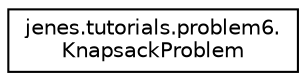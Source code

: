 digraph "Representación gráfica de la clase"
{
  edge [fontname="Helvetica",fontsize="10",labelfontname="Helvetica",labelfontsize="10"];
  node [fontname="Helvetica",fontsize="10",shape=record];
  rankdir="LR";
  Node1 [label="jenes.tutorials.problem6.\lKnapsackProblem",height=0.2,width=0.4,color="black", fillcolor="white", style="filled",URL="$classjenes_1_1tutorials_1_1problem6_1_1_knapsack_problem.html"];
}
